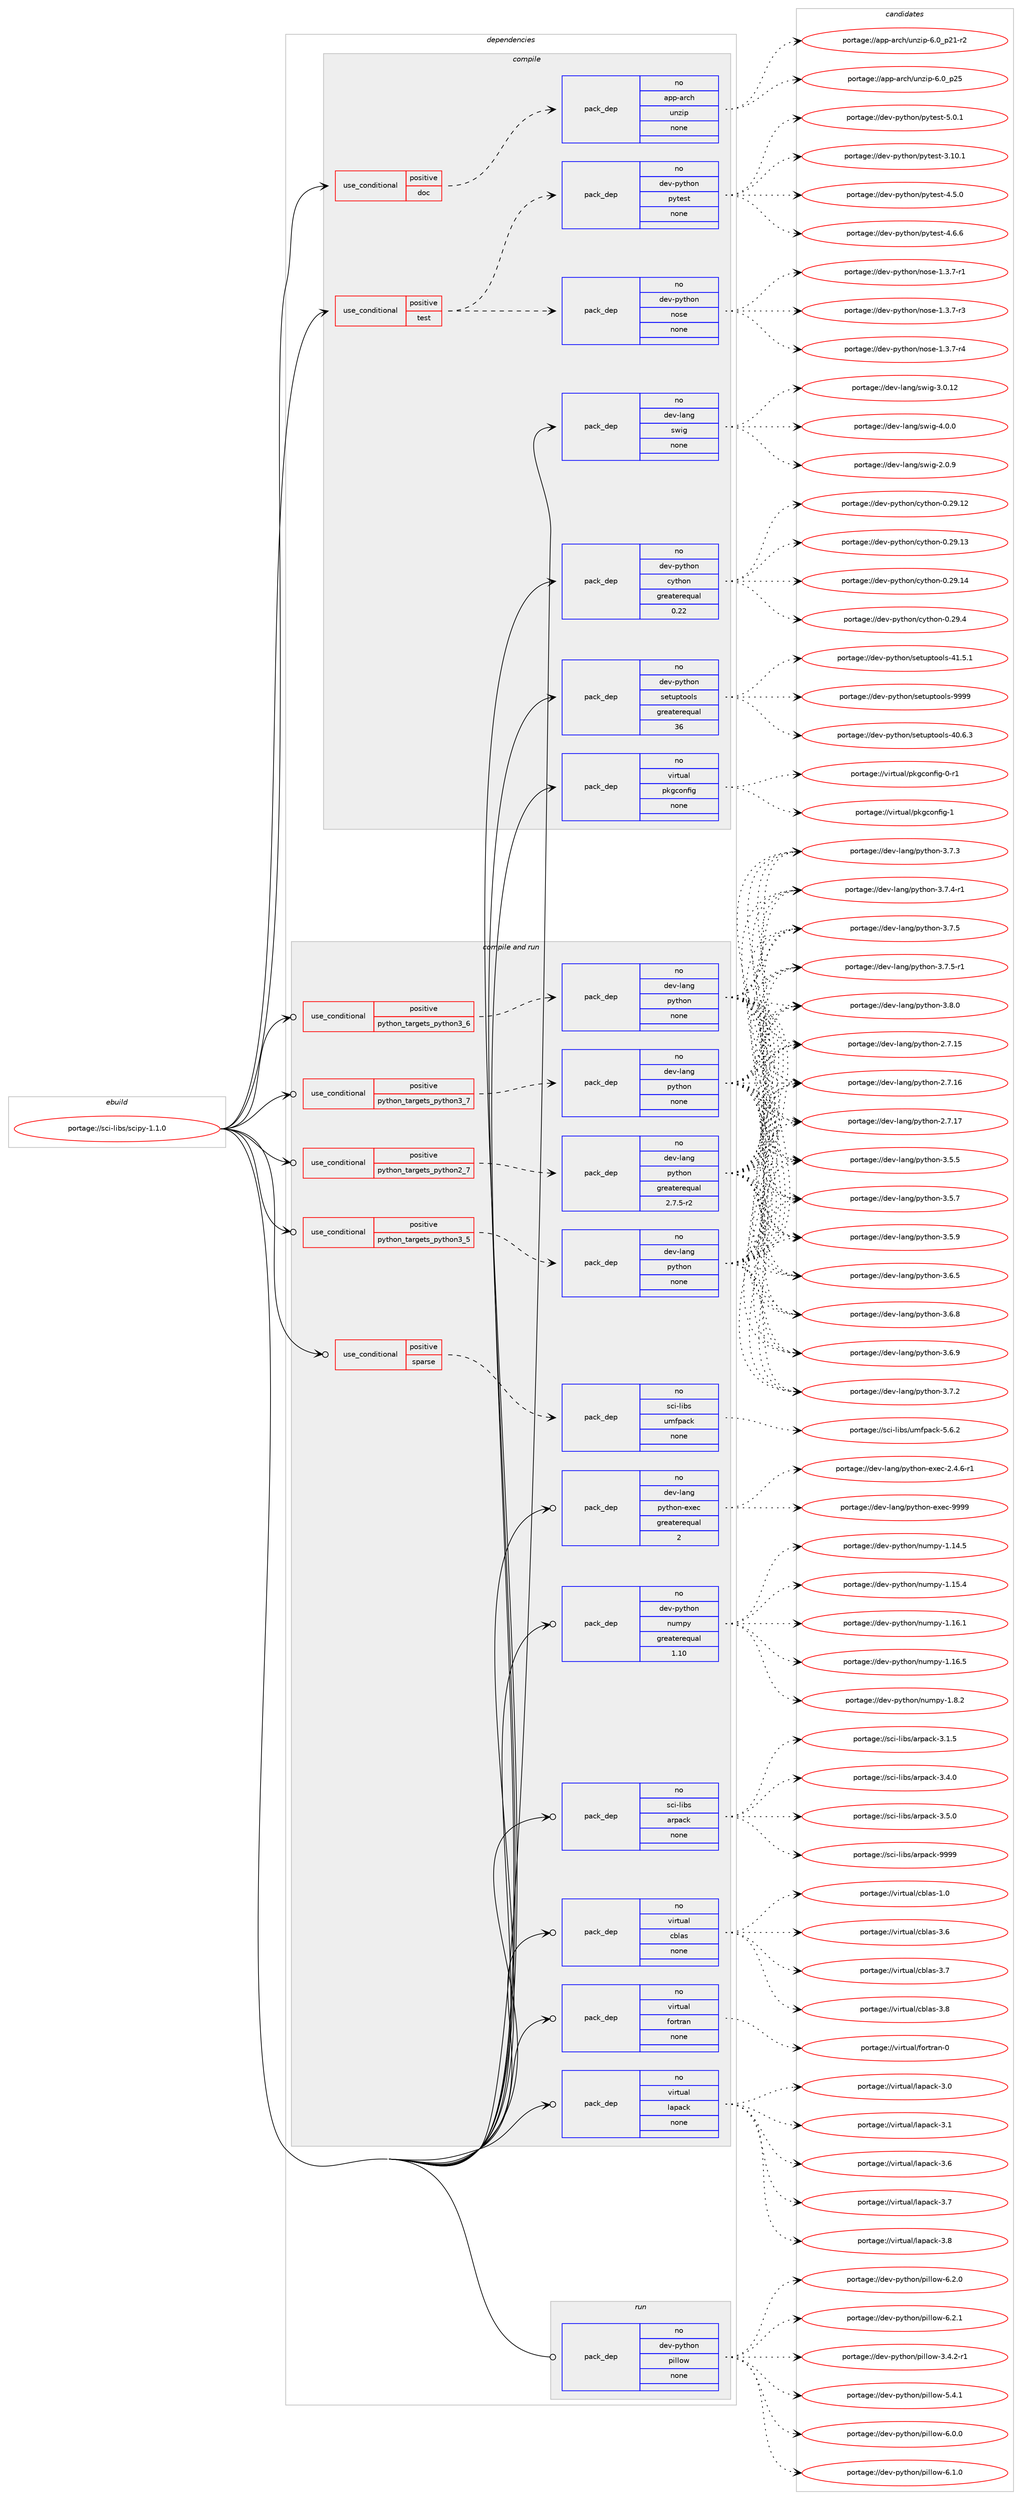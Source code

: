 digraph prolog {

# *************
# Graph options
# *************

newrank=true;
concentrate=true;
compound=true;
graph [rankdir=LR,fontname=Helvetica,fontsize=10,ranksep=1.5];#, ranksep=2.5, nodesep=0.2];
edge  [arrowhead=vee];
node  [fontname=Helvetica,fontsize=10];

# **********
# The ebuild
# **********

subgraph cluster_leftcol {
color=gray;
rank=same;
label=<<i>ebuild</i>>;
id [label="portage://sci-libs/scipy-1.1.0", color=red, width=4, href="../sci-libs/scipy-1.1.0.svg"];
}

# ****************
# The dependencies
# ****************

subgraph cluster_midcol {
color=gray;
label=<<i>dependencies</i>>;
subgraph cluster_compile {
fillcolor="#eeeeee";
style=filled;
label=<<i>compile</i>>;
subgraph cond97232 {
dependency392726 [label=<<TABLE BORDER="0" CELLBORDER="1" CELLSPACING="0" CELLPADDING="4"><TR><TD ROWSPAN="3" CELLPADDING="10">use_conditional</TD></TR><TR><TD>positive</TD></TR><TR><TD>doc</TD></TR></TABLE>>, shape=none, color=red];
subgraph pack288823 {
dependency392727 [label=<<TABLE BORDER="0" CELLBORDER="1" CELLSPACING="0" CELLPADDING="4" WIDTH="220"><TR><TD ROWSPAN="6" CELLPADDING="30">pack_dep</TD></TR><TR><TD WIDTH="110">no</TD></TR><TR><TD>app-arch</TD></TR><TR><TD>unzip</TD></TR><TR><TD>none</TD></TR><TR><TD></TD></TR></TABLE>>, shape=none, color=blue];
}
dependency392726:e -> dependency392727:w [weight=20,style="dashed",arrowhead="vee"];
}
id:e -> dependency392726:w [weight=20,style="solid",arrowhead="vee"];
subgraph cond97233 {
dependency392728 [label=<<TABLE BORDER="0" CELLBORDER="1" CELLSPACING="0" CELLPADDING="4"><TR><TD ROWSPAN="3" CELLPADDING="10">use_conditional</TD></TR><TR><TD>positive</TD></TR><TR><TD>test</TD></TR></TABLE>>, shape=none, color=red];
subgraph pack288824 {
dependency392729 [label=<<TABLE BORDER="0" CELLBORDER="1" CELLSPACING="0" CELLPADDING="4" WIDTH="220"><TR><TD ROWSPAN="6" CELLPADDING="30">pack_dep</TD></TR><TR><TD WIDTH="110">no</TD></TR><TR><TD>dev-python</TD></TR><TR><TD>nose</TD></TR><TR><TD>none</TD></TR><TR><TD></TD></TR></TABLE>>, shape=none, color=blue];
}
dependency392728:e -> dependency392729:w [weight=20,style="dashed",arrowhead="vee"];
subgraph pack288825 {
dependency392730 [label=<<TABLE BORDER="0" CELLBORDER="1" CELLSPACING="0" CELLPADDING="4" WIDTH="220"><TR><TD ROWSPAN="6" CELLPADDING="30">pack_dep</TD></TR><TR><TD WIDTH="110">no</TD></TR><TR><TD>dev-python</TD></TR><TR><TD>pytest</TD></TR><TR><TD>none</TD></TR><TR><TD></TD></TR></TABLE>>, shape=none, color=blue];
}
dependency392728:e -> dependency392730:w [weight=20,style="dashed",arrowhead="vee"];
}
id:e -> dependency392728:w [weight=20,style="solid",arrowhead="vee"];
subgraph pack288826 {
dependency392731 [label=<<TABLE BORDER="0" CELLBORDER="1" CELLSPACING="0" CELLPADDING="4" WIDTH="220"><TR><TD ROWSPAN="6" CELLPADDING="30">pack_dep</TD></TR><TR><TD WIDTH="110">no</TD></TR><TR><TD>dev-lang</TD></TR><TR><TD>swig</TD></TR><TR><TD>none</TD></TR><TR><TD></TD></TR></TABLE>>, shape=none, color=blue];
}
id:e -> dependency392731:w [weight=20,style="solid",arrowhead="vee"];
subgraph pack288827 {
dependency392732 [label=<<TABLE BORDER="0" CELLBORDER="1" CELLSPACING="0" CELLPADDING="4" WIDTH="220"><TR><TD ROWSPAN="6" CELLPADDING="30">pack_dep</TD></TR><TR><TD WIDTH="110">no</TD></TR><TR><TD>dev-python</TD></TR><TR><TD>cython</TD></TR><TR><TD>greaterequal</TD></TR><TR><TD>0.22</TD></TR></TABLE>>, shape=none, color=blue];
}
id:e -> dependency392732:w [weight=20,style="solid",arrowhead="vee"];
subgraph pack288828 {
dependency392733 [label=<<TABLE BORDER="0" CELLBORDER="1" CELLSPACING="0" CELLPADDING="4" WIDTH="220"><TR><TD ROWSPAN="6" CELLPADDING="30">pack_dep</TD></TR><TR><TD WIDTH="110">no</TD></TR><TR><TD>dev-python</TD></TR><TR><TD>setuptools</TD></TR><TR><TD>greaterequal</TD></TR><TR><TD>36</TD></TR></TABLE>>, shape=none, color=blue];
}
id:e -> dependency392733:w [weight=20,style="solid",arrowhead="vee"];
subgraph pack288829 {
dependency392734 [label=<<TABLE BORDER="0" CELLBORDER="1" CELLSPACING="0" CELLPADDING="4" WIDTH="220"><TR><TD ROWSPAN="6" CELLPADDING="30">pack_dep</TD></TR><TR><TD WIDTH="110">no</TD></TR><TR><TD>virtual</TD></TR><TR><TD>pkgconfig</TD></TR><TR><TD>none</TD></TR><TR><TD></TD></TR></TABLE>>, shape=none, color=blue];
}
id:e -> dependency392734:w [weight=20,style="solid",arrowhead="vee"];
}
subgraph cluster_compileandrun {
fillcolor="#eeeeee";
style=filled;
label=<<i>compile and run</i>>;
subgraph cond97234 {
dependency392735 [label=<<TABLE BORDER="0" CELLBORDER="1" CELLSPACING="0" CELLPADDING="4"><TR><TD ROWSPAN="3" CELLPADDING="10">use_conditional</TD></TR><TR><TD>positive</TD></TR><TR><TD>python_targets_python2_7</TD></TR></TABLE>>, shape=none, color=red];
subgraph pack288830 {
dependency392736 [label=<<TABLE BORDER="0" CELLBORDER="1" CELLSPACING="0" CELLPADDING="4" WIDTH="220"><TR><TD ROWSPAN="6" CELLPADDING="30">pack_dep</TD></TR><TR><TD WIDTH="110">no</TD></TR><TR><TD>dev-lang</TD></TR><TR><TD>python</TD></TR><TR><TD>greaterequal</TD></TR><TR><TD>2.7.5-r2</TD></TR></TABLE>>, shape=none, color=blue];
}
dependency392735:e -> dependency392736:w [weight=20,style="dashed",arrowhead="vee"];
}
id:e -> dependency392735:w [weight=20,style="solid",arrowhead="odotvee"];
subgraph cond97235 {
dependency392737 [label=<<TABLE BORDER="0" CELLBORDER="1" CELLSPACING="0" CELLPADDING="4"><TR><TD ROWSPAN="3" CELLPADDING="10">use_conditional</TD></TR><TR><TD>positive</TD></TR><TR><TD>python_targets_python3_5</TD></TR></TABLE>>, shape=none, color=red];
subgraph pack288831 {
dependency392738 [label=<<TABLE BORDER="0" CELLBORDER="1" CELLSPACING="0" CELLPADDING="4" WIDTH="220"><TR><TD ROWSPAN="6" CELLPADDING="30">pack_dep</TD></TR><TR><TD WIDTH="110">no</TD></TR><TR><TD>dev-lang</TD></TR><TR><TD>python</TD></TR><TR><TD>none</TD></TR><TR><TD></TD></TR></TABLE>>, shape=none, color=blue];
}
dependency392737:e -> dependency392738:w [weight=20,style="dashed",arrowhead="vee"];
}
id:e -> dependency392737:w [weight=20,style="solid",arrowhead="odotvee"];
subgraph cond97236 {
dependency392739 [label=<<TABLE BORDER="0" CELLBORDER="1" CELLSPACING="0" CELLPADDING="4"><TR><TD ROWSPAN="3" CELLPADDING="10">use_conditional</TD></TR><TR><TD>positive</TD></TR><TR><TD>python_targets_python3_6</TD></TR></TABLE>>, shape=none, color=red];
subgraph pack288832 {
dependency392740 [label=<<TABLE BORDER="0" CELLBORDER="1" CELLSPACING="0" CELLPADDING="4" WIDTH="220"><TR><TD ROWSPAN="6" CELLPADDING="30">pack_dep</TD></TR><TR><TD WIDTH="110">no</TD></TR><TR><TD>dev-lang</TD></TR><TR><TD>python</TD></TR><TR><TD>none</TD></TR><TR><TD></TD></TR></TABLE>>, shape=none, color=blue];
}
dependency392739:e -> dependency392740:w [weight=20,style="dashed",arrowhead="vee"];
}
id:e -> dependency392739:w [weight=20,style="solid",arrowhead="odotvee"];
subgraph cond97237 {
dependency392741 [label=<<TABLE BORDER="0" CELLBORDER="1" CELLSPACING="0" CELLPADDING="4"><TR><TD ROWSPAN="3" CELLPADDING="10">use_conditional</TD></TR><TR><TD>positive</TD></TR><TR><TD>python_targets_python3_7</TD></TR></TABLE>>, shape=none, color=red];
subgraph pack288833 {
dependency392742 [label=<<TABLE BORDER="0" CELLBORDER="1" CELLSPACING="0" CELLPADDING="4" WIDTH="220"><TR><TD ROWSPAN="6" CELLPADDING="30">pack_dep</TD></TR><TR><TD WIDTH="110">no</TD></TR><TR><TD>dev-lang</TD></TR><TR><TD>python</TD></TR><TR><TD>none</TD></TR><TR><TD></TD></TR></TABLE>>, shape=none, color=blue];
}
dependency392741:e -> dependency392742:w [weight=20,style="dashed",arrowhead="vee"];
}
id:e -> dependency392741:w [weight=20,style="solid",arrowhead="odotvee"];
subgraph cond97238 {
dependency392743 [label=<<TABLE BORDER="0" CELLBORDER="1" CELLSPACING="0" CELLPADDING="4"><TR><TD ROWSPAN="3" CELLPADDING="10">use_conditional</TD></TR><TR><TD>positive</TD></TR><TR><TD>sparse</TD></TR></TABLE>>, shape=none, color=red];
subgraph pack288834 {
dependency392744 [label=<<TABLE BORDER="0" CELLBORDER="1" CELLSPACING="0" CELLPADDING="4" WIDTH="220"><TR><TD ROWSPAN="6" CELLPADDING="30">pack_dep</TD></TR><TR><TD WIDTH="110">no</TD></TR><TR><TD>sci-libs</TD></TR><TR><TD>umfpack</TD></TR><TR><TD>none</TD></TR><TR><TD></TD></TR></TABLE>>, shape=none, color=blue];
}
dependency392743:e -> dependency392744:w [weight=20,style="dashed",arrowhead="vee"];
}
id:e -> dependency392743:w [weight=20,style="solid",arrowhead="odotvee"];
subgraph pack288835 {
dependency392745 [label=<<TABLE BORDER="0" CELLBORDER="1" CELLSPACING="0" CELLPADDING="4" WIDTH="220"><TR><TD ROWSPAN="6" CELLPADDING="30">pack_dep</TD></TR><TR><TD WIDTH="110">no</TD></TR><TR><TD>dev-lang</TD></TR><TR><TD>python-exec</TD></TR><TR><TD>greaterequal</TD></TR><TR><TD>2</TD></TR></TABLE>>, shape=none, color=blue];
}
id:e -> dependency392745:w [weight=20,style="solid",arrowhead="odotvee"];
subgraph pack288836 {
dependency392746 [label=<<TABLE BORDER="0" CELLBORDER="1" CELLSPACING="0" CELLPADDING="4" WIDTH="220"><TR><TD ROWSPAN="6" CELLPADDING="30">pack_dep</TD></TR><TR><TD WIDTH="110">no</TD></TR><TR><TD>dev-python</TD></TR><TR><TD>numpy</TD></TR><TR><TD>greaterequal</TD></TR><TR><TD>1.10</TD></TR></TABLE>>, shape=none, color=blue];
}
id:e -> dependency392746:w [weight=20,style="solid",arrowhead="odotvee"];
subgraph pack288837 {
dependency392747 [label=<<TABLE BORDER="0" CELLBORDER="1" CELLSPACING="0" CELLPADDING="4" WIDTH="220"><TR><TD ROWSPAN="6" CELLPADDING="30">pack_dep</TD></TR><TR><TD WIDTH="110">no</TD></TR><TR><TD>sci-libs</TD></TR><TR><TD>arpack</TD></TR><TR><TD>none</TD></TR><TR><TD></TD></TR></TABLE>>, shape=none, color=blue];
}
id:e -> dependency392747:w [weight=20,style="solid",arrowhead="odotvee"];
subgraph pack288838 {
dependency392748 [label=<<TABLE BORDER="0" CELLBORDER="1" CELLSPACING="0" CELLPADDING="4" WIDTH="220"><TR><TD ROWSPAN="6" CELLPADDING="30">pack_dep</TD></TR><TR><TD WIDTH="110">no</TD></TR><TR><TD>virtual</TD></TR><TR><TD>cblas</TD></TR><TR><TD>none</TD></TR><TR><TD></TD></TR></TABLE>>, shape=none, color=blue];
}
id:e -> dependency392748:w [weight=20,style="solid",arrowhead="odotvee"];
subgraph pack288839 {
dependency392749 [label=<<TABLE BORDER="0" CELLBORDER="1" CELLSPACING="0" CELLPADDING="4" WIDTH="220"><TR><TD ROWSPAN="6" CELLPADDING="30">pack_dep</TD></TR><TR><TD WIDTH="110">no</TD></TR><TR><TD>virtual</TD></TR><TR><TD>fortran</TD></TR><TR><TD>none</TD></TR><TR><TD></TD></TR></TABLE>>, shape=none, color=blue];
}
id:e -> dependency392749:w [weight=20,style="solid",arrowhead="odotvee"];
subgraph pack288840 {
dependency392750 [label=<<TABLE BORDER="0" CELLBORDER="1" CELLSPACING="0" CELLPADDING="4" WIDTH="220"><TR><TD ROWSPAN="6" CELLPADDING="30">pack_dep</TD></TR><TR><TD WIDTH="110">no</TD></TR><TR><TD>virtual</TD></TR><TR><TD>lapack</TD></TR><TR><TD>none</TD></TR><TR><TD></TD></TR></TABLE>>, shape=none, color=blue];
}
id:e -> dependency392750:w [weight=20,style="solid",arrowhead="odotvee"];
}
subgraph cluster_run {
fillcolor="#eeeeee";
style=filled;
label=<<i>run</i>>;
subgraph pack288841 {
dependency392751 [label=<<TABLE BORDER="0" CELLBORDER="1" CELLSPACING="0" CELLPADDING="4" WIDTH="220"><TR><TD ROWSPAN="6" CELLPADDING="30">pack_dep</TD></TR><TR><TD WIDTH="110">no</TD></TR><TR><TD>dev-python</TD></TR><TR><TD>pillow</TD></TR><TR><TD>none</TD></TR><TR><TD></TD></TR></TABLE>>, shape=none, color=blue];
}
id:e -> dependency392751:w [weight=20,style="solid",arrowhead="odot"];
}
}

# **************
# The candidates
# **************

subgraph cluster_choices {
rank=same;
color=gray;
label=<<i>candidates</i>>;

subgraph choice288823 {
color=black;
nodesep=1;
choiceportage9711211245971149910447117110122105112455446489511250494511450 [label="portage://app-arch/unzip-6.0_p21-r2", color=red, width=4,href="../app-arch/unzip-6.0_p21-r2.svg"];
choiceportage971121124597114991044711711012210511245544648951125053 [label="portage://app-arch/unzip-6.0_p25", color=red, width=4,href="../app-arch/unzip-6.0_p25.svg"];
dependency392727:e -> choiceportage9711211245971149910447117110122105112455446489511250494511450:w [style=dotted,weight="100"];
dependency392727:e -> choiceportage971121124597114991044711711012210511245544648951125053:w [style=dotted,weight="100"];
}
subgraph choice288824 {
color=black;
nodesep=1;
choiceportage10010111845112121116104111110471101111151014549465146554511449 [label="portage://dev-python/nose-1.3.7-r1", color=red, width=4,href="../dev-python/nose-1.3.7-r1.svg"];
choiceportage10010111845112121116104111110471101111151014549465146554511451 [label="portage://dev-python/nose-1.3.7-r3", color=red, width=4,href="../dev-python/nose-1.3.7-r3.svg"];
choiceportage10010111845112121116104111110471101111151014549465146554511452 [label="portage://dev-python/nose-1.3.7-r4", color=red, width=4,href="../dev-python/nose-1.3.7-r4.svg"];
dependency392729:e -> choiceportage10010111845112121116104111110471101111151014549465146554511449:w [style=dotted,weight="100"];
dependency392729:e -> choiceportage10010111845112121116104111110471101111151014549465146554511451:w [style=dotted,weight="100"];
dependency392729:e -> choiceportage10010111845112121116104111110471101111151014549465146554511452:w [style=dotted,weight="100"];
}
subgraph choice288825 {
color=black;
nodesep=1;
choiceportage100101118451121211161041111104711212111610111511645514649484649 [label="portage://dev-python/pytest-3.10.1", color=red, width=4,href="../dev-python/pytest-3.10.1.svg"];
choiceportage1001011184511212111610411111047112121116101115116455246534648 [label="portage://dev-python/pytest-4.5.0", color=red, width=4,href="../dev-python/pytest-4.5.0.svg"];
choiceportage1001011184511212111610411111047112121116101115116455246544654 [label="portage://dev-python/pytest-4.6.6", color=red, width=4,href="../dev-python/pytest-4.6.6.svg"];
choiceportage1001011184511212111610411111047112121116101115116455346484649 [label="portage://dev-python/pytest-5.0.1", color=red, width=4,href="../dev-python/pytest-5.0.1.svg"];
dependency392730:e -> choiceportage100101118451121211161041111104711212111610111511645514649484649:w [style=dotted,weight="100"];
dependency392730:e -> choiceportage1001011184511212111610411111047112121116101115116455246534648:w [style=dotted,weight="100"];
dependency392730:e -> choiceportage1001011184511212111610411111047112121116101115116455246544654:w [style=dotted,weight="100"];
dependency392730:e -> choiceportage1001011184511212111610411111047112121116101115116455346484649:w [style=dotted,weight="100"];
}
subgraph choice288826 {
color=black;
nodesep=1;
choiceportage100101118451089711010347115119105103455046484657 [label="portage://dev-lang/swig-2.0.9", color=red, width=4,href="../dev-lang/swig-2.0.9.svg"];
choiceportage10010111845108971101034711511910510345514648464950 [label="portage://dev-lang/swig-3.0.12", color=red, width=4,href="../dev-lang/swig-3.0.12.svg"];
choiceportage100101118451089711010347115119105103455246484648 [label="portage://dev-lang/swig-4.0.0", color=red, width=4,href="../dev-lang/swig-4.0.0.svg"];
dependency392731:e -> choiceportage100101118451089711010347115119105103455046484657:w [style=dotted,weight="100"];
dependency392731:e -> choiceportage10010111845108971101034711511910510345514648464950:w [style=dotted,weight="100"];
dependency392731:e -> choiceportage100101118451089711010347115119105103455246484648:w [style=dotted,weight="100"];
}
subgraph choice288827 {
color=black;
nodesep=1;
choiceportage1001011184511212111610411111047991211161041111104548465057464950 [label="portage://dev-python/cython-0.29.12", color=red, width=4,href="../dev-python/cython-0.29.12.svg"];
choiceportage1001011184511212111610411111047991211161041111104548465057464951 [label="portage://dev-python/cython-0.29.13", color=red, width=4,href="../dev-python/cython-0.29.13.svg"];
choiceportage1001011184511212111610411111047991211161041111104548465057464952 [label="portage://dev-python/cython-0.29.14", color=red, width=4,href="../dev-python/cython-0.29.14.svg"];
choiceportage10010111845112121116104111110479912111610411111045484650574652 [label="portage://dev-python/cython-0.29.4", color=red, width=4,href="../dev-python/cython-0.29.4.svg"];
dependency392732:e -> choiceportage1001011184511212111610411111047991211161041111104548465057464950:w [style=dotted,weight="100"];
dependency392732:e -> choiceportage1001011184511212111610411111047991211161041111104548465057464951:w [style=dotted,weight="100"];
dependency392732:e -> choiceportage1001011184511212111610411111047991211161041111104548465057464952:w [style=dotted,weight="100"];
dependency392732:e -> choiceportage10010111845112121116104111110479912111610411111045484650574652:w [style=dotted,weight="100"];
}
subgraph choice288828 {
color=black;
nodesep=1;
choiceportage100101118451121211161041111104711510111611711211611111110811545524846544651 [label="portage://dev-python/setuptools-40.6.3", color=red, width=4,href="../dev-python/setuptools-40.6.3.svg"];
choiceportage100101118451121211161041111104711510111611711211611111110811545524946534649 [label="portage://dev-python/setuptools-41.5.1", color=red, width=4,href="../dev-python/setuptools-41.5.1.svg"];
choiceportage10010111845112121116104111110471151011161171121161111111081154557575757 [label="portage://dev-python/setuptools-9999", color=red, width=4,href="../dev-python/setuptools-9999.svg"];
dependency392733:e -> choiceportage100101118451121211161041111104711510111611711211611111110811545524846544651:w [style=dotted,weight="100"];
dependency392733:e -> choiceportage100101118451121211161041111104711510111611711211611111110811545524946534649:w [style=dotted,weight="100"];
dependency392733:e -> choiceportage10010111845112121116104111110471151011161171121161111111081154557575757:w [style=dotted,weight="100"];
}
subgraph choice288829 {
color=black;
nodesep=1;
choiceportage11810511411611797108471121071039911111010210510345484511449 [label="portage://virtual/pkgconfig-0-r1", color=red, width=4,href="../virtual/pkgconfig-0-r1.svg"];
choiceportage1181051141161179710847112107103991111101021051034549 [label="portage://virtual/pkgconfig-1", color=red, width=4,href="../virtual/pkgconfig-1.svg"];
dependency392734:e -> choiceportage11810511411611797108471121071039911111010210510345484511449:w [style=dotted,weight="100"];
dependency392734:e -> choiceportage1181051141161179710847112107103991111101021051034549:w [style=dotted,weight="100"];
}
subgraph choice288830 {
color=black;
nodesep=1;
choiceportage10010111845108971101034711212111610411111045504655464953 [label="portage://dev-lang/python-2.7.15", color=red, width=4,href="../dev-lang/python-2.7.15.svg"];
choiceportage10010111845108971101034711212111610411111045504655464954 [label="portage://dev-lang/python-2.7.16", color=red, width=4,href="../dev-lang/python-2.7.16.svg"];
choiceportage10010111845108971101034711212111610411111045504655464955 [label="portage://dev-lang/python-2.7.17", color=red, width=4,href="../dev-lang/python-2.7.17.svg"];
choiceportage100101118451089711010347112121116104111110455146534653 [label="portage://dev-lang/python-3.5.5", color=red, width=4,href="../dev-lang/python-3.5.5.svg"];
choiceportage100101118451089711010347112121116104111110455146534655 [label="portage://dev-lang/python-3.5.7", color=red, width=4,href="../dev-lang/python-3.5.7.svg"];
choiceportage100101118451089711010347112121116104111110455146534657 [label="portage://dev-lang/python-3.5.9", color=red, width=4,href="../dev-lang/python-3.5.9.svg"];
choiceportage100101118451089711010347112121116104111110455146544653 [label="portage://dev-lang/python-3.6.5", color=red, width=4,href="../dev-lang/python-3.6.5.svg"];
choiceportage100101118451089711010347112121116104111110455146544656 [label="portage://dev-lang/python-3.6.8", color=red, width=4,href="../dev-lang/python-3.6.8.svg"];
choiceportage100101118451089711010347112121116104111110455146544657 [label="portage://dev-lang/python-3.6.9", color=red, width=4,href="../dev-lang/python-3.6.9.svg"];
choiceportage100101118451089711010347112121116104111110455146554650 [label="portage://dev-lang/python-3.7.2", color=red, width=4,href="../dev-lang/python-3.7.2.svg"];
choiceportage100101118451089711010347112121116104111110455146554651 [label="portage://dev-lang/python-3.7.3", color=red, width=4,href="../dev-lang/python-3.7.3.svg"];
choiceportage1001011184510897110103471121211161041111104551465546524511449 [label="portage://dev-lang/python-3.7.4-r1", color=red, width=4,href="../dev-lang/python-3.7.4-r1.svg"];
choiceportage100101118451089711010347112121116104111110455146554653 [label="portage://dev-lang/python-3.7.5", color=red, width=4,href="../dev-lang/python-3.7.5.svg"];
choiceportage1001011184510897110103471121211161041111104551465546534511449 [label="portage://dev-lang/python-3.7.5-r1", color=red, width=4,href="../dev-lang/python-3.7.5-r1.svg"];
choiceportage100101118451089711010347112121116104111110455146564648 [label="portage://dev-lang/python-3.8.0", color=red, width=4,href="../dev-lang/python-3.8.0.svg"];
dependency392736:e -> choiceportage10010111845108971101034711212111610411111045504655464953:w [style=dotted,weight="100"];
dependency392736:e -> choiceportage10010111845108971101034711212111610411111045504655464954:w [style=dotted,weight="100"];
dependency392736:e -> choiceportage10010111845108971101034711212111610411111045504655464955:w [style=dotted,weight="100"];
dependency392736:e -> choiceportage100101118451089711010347112121116104111110455146534653:w [style=dotted,weight="100"];
dependency392736:e -> choiceportage100101118451089711010347112121116104111110455146534655:w [style=dotted,weight="100"];
dependency392736:e -> choiceportage100101118451089711010347112121116104111110455146534657:w [style=dotted,weight="100"];
dependency392736:e -> choiceportage100101118451089711010347112121116104111110455146544653:w [style=dotted,weight="100"];
dependency392736:e -> choiceportage100101118451089711010347112121116104111110455146544656:w [style=dotted,weight="100"];
dependency392736:e -> choiceportage100101118451089711010347112121116104111110455146544657:w [style=dotted,weight="100"];
dependency392736:e -> choiceportage100101118451089711010347112121116104111110455146554650:w [style=dotted,weight="100"];
dependency392736:e -> choiceportage100101118451089711010347112121116104111110455146554651:w [style=dotted,weight="100"];
dependency392736:e -> choiceportage1001011184510897110103471121211161041111104551465546524511449:w [style=dotted,weight="100"];
dependency392736:e -> choiceportage100101118451089711010347112121116104111110455146554653:w [style=dotted,weight="100"];
dependency392736:e -> choiceportage1001011184510897110103471121211161041111104551465546534511449:w [style=dotted,weight="100"];
dependency392736:e -> choiceportage100101118451089711010347112121116104111110455146564648:w [style=dotted,weight="100"];
}
subgraph choice288831 {
color=black;
nodesep=1;
choiceportage10010111845108971101034711212111610411111045504655464953 [label="portage://dev-lang/python-2.7.15", color=red, width=4,href="../dev-lang/python-2.7.15.svg"];
choiceportage10010111845108971101034711212111610411111045504655464954 [label="portage://dev-lang/python-2.7.16", color=red, width=4,href="../dev-lang/python-2.7.16.svg"];
choiceportage10010111845108971101034711212111610411111045504655464955 [label="portage://dev-lang/python-2.7.17", color=red, width=4,href="../dev-lang/python-2.7.17.svg"];
choiceportage100101118451089711010347112121116104111110455146534653 [label="portage://dev-lang/python-3.5.5", color=red, width=4,href="../dev-lang/python-3.5.5.svg"];
choiceportage100101118451089711010347112121116104111110455146534655 [label="portage://dev-lang/python-3.5.7", color=red, width=4,href="../dev-lang/python-3.5.7.svg"];
choiceportage100101118451089711010347112121116104111110455146534657 [label="portage://dev-lang/python-3.5.9", color=red, width=4,href="../dev-lang/python-3.5.9.svg"];
choiceportage100101118451089711010347112121116104111110455146544653 [label="portage://dev-lang/python-3.6.5", color=red, width=4,href="../dev-lang/python-3.6.5.svg"];
choiceportage100101118451089711010347112121116104111110455146544656 [label="portage://dev-lang/python-3.6.8", color=red, width=4,href="../dev-lang/python-3.6.8.svg"];
choiceportage100101118451089711010347112121116104111110455146544657 [label="portage://dev-lang/python-3.6.9", color=red, width=4,href="../dev-lang/python-3.6.9.svg"];
choiceportage100101118451089711010347112121116104111110455146554650 [label="portage://dev-lang/python-3.7.2", color=red, width=4,href="../dev-lang/python-3.7.2.svg"];
choiceportage100101118451089711010347112121116104111110455146554651 [label="portage://dev-lang/python-3.7.3", color=red, width=4,href="../dev-lang/python-3.7.3.svg"];
choiceportage1001011184510897110103471121211161041111104551465546524511449 [label="portage://dev-lang/python-3.7.4-r1", color=red, width=4,href="../dev-lang/python-3.7.4-r1.svg"];
choiceportage100101118451089711010347112121116104111110455146554653 [label="portage://dev-lang/python-3.7.5", color=red, width=4,href="../dev-lang/python-3.7.5.svg"];
choiceportage1001011184510897110103471121211161041111104551465546534511449 [label="portage://dev-lang/python-3.7.5-r1", color=red, width=4,href="../dev-lang/python-3.7.5-r1.svg"];
choiceportage100101118451089711010347112121116104111110455146564648 [label="portage://dev-lang/python-3.8.0", color=red, width=4,href="../dev-lang/python-3.8.0.svg"];
dependency392738:e -> choiceportage10010111845108971101034711212111610411111045504655464953:w [style=dotted,weight="100"];
dependency392738:e -> choiceportage10010111845108971101034711212111610411111045504655464954:w [style=dotted,weight="100"];
dependency392738:e -> choiceportage10010111845108971101034711212111610411111045504655464955:w [style=dotted,weight="100"];
dependency392738:e -> choiceportage100101118451089711010347112121116104111110455146534653:w [style=dotted,weight="100"];
dependency392738:e -> choiceportage100101118451089711010347112121116104111110455146534655:w [style=dotted,weight="100"];
dependency392738:e -> choiceportage100101118451089711010347112121116104111110455146534657:w [style=dotted,weight="100"];
dependency392738:e -> choiceportage100101118451089711010347112121116104111110455146544653:w [style=dotted,weight="100"];
dependency392738:e -> choiceportage100101118451089711010347112121116104111110455146544656:w [style=dotted,weight="100"];
dependency392738:e -> choiceportage100101118451089711010347112121116104111110455146544657:w [style=dotted,weight="100"];
dependency392738:e -> choiceportage100101118451089711010347112121116104111110455146554650:w [style=dotted,weight="100"];
dependency392738:e -> choiceportage100101118451089711010347112121116104111110455146554651:w [style=dotted,weight="100"];
dependency392738:e -> choiceportage1001011184510897110103471121211161041111104551465546524511449:w [style=dotted,weight="100"];
dependency392738:e -> choiceportage100101118451089711010347112121116104111110455146554653:w [style=dotted,weight="100"];
dependency392738:e -> choiceportage1001011184510897110103471121211161041111104551465546534511449:w [style=dotted,weight="100"];
dependency392738:e -> choiceportage100101118451089711010347112121116104111110455146564648:w [style=dotted,weight="100"];
}
subgraph choice288832 {
color=black;
nodesep=1;
choiceportage10010111845108971101034711212111610411111045504655464953 [label="portage://dev-lang/python-2.7.15", color=red, width=4,href="../dev-lang/python-2.7.15.svg"];
choiceportage10010111845108971101034711212111610411111045504655464954 [label="portage://dev-lang/python-2.7.16", color=red, width=4,href="../dev-lang/python-2.7.16.svg"];
choiceportage10010111845108971101034711212111610411111045504655464955 [label="portage://dev-lang/python-2.7.17", color=red, width=4,href="../dev-lang/python-2.7.17.svg"];
choiceportage100101118451089711010347112121116104111110455146534653 [label="portage://dev-lang/python-3.5.5", color=red, width=4,href="../dev-lang/python-3.5.5.svg"];
choiceportage100101118451089711010347112121116104111110455146534655 [label="portage://dev-lang/python-3.5.7", color=red, width=4,href="../dev-lang/python-3.5.7.svg"];
choiceportage100101118451089711010347112121116104111110455146534657 [label="portage://dev-lang/python-3.5.9", color=red, width=4,href="../dev-lang/python-3.5.9.svg"];
choiceportage100101118451089711010347112121116104111110455146544653 [label="portage://dev-lang/python-3.6.5", color=red, width=4,href="../dev-lang/python-3.6.5.svg"];
choiceportage100101118451089711010347112121116104111110455146544656 [label="portage://dev-lang/python-3.6.8", color=red, width=4,href="../dev-lang/python-3.6.8.svg"];
choiceportage100101118451089711010347112121116104111110455146544657 [label="portage://dev-lang/python-3.6.9", color=red, width=4,href="../dev-lang/python-3.6.9.svg"];
choiceportage100101118451089711010347112121116104111110455146554650 [label="portage://dev-lang/python-3.7.2", color=red, width=4,href="../dev-lang/python-3.7.2.svg"];
choiceportage100101118451089711010347112121116104111110455146554651 [label="portage://dev-lang/python-3.7.3", color=red, width=4,href="../dev-lang/python-3.7.3.svg"];
choiceportage1001011184510897110103471121211161041111104551465546524511449 [label="portage://dev-lang/python-3.7.4-r1", color=red, width=4,href="../dev-lang/python-3.7.4-r1.svg"];
choiceportage100101118451089711010347112121116104111110455146554653 [label="portage://dev-lang/python-3.7.5", color=red, width=4,href="../dev-lang/python-3.7.5.svg"];
choiceportage1001011184510897110103471121211161041111104551465546534511449 [label="portage://dev-lang/python-3.7.5-r1", color=red, width=4,href="../dev-lang/python-3.7.5-r1.svg"];
choiceportage100101118451089711010347112121116104111110455146564648 [label="portage://dev-lang/python-3.8.0", color=red, width=4,href="../dev-lang/python-3.8.0.svg"];
dependency392740:e -> choiceportage10010111845108971101034711212111610411111045504655464953:w [style=dotted,weight="100"];
dependency392740:e -> choiceportage10010111845108971101034711212111610411111045504655464954:w [style=dotted,weight="100"];
dependency392740:e -> choiceportage10010111845108971101034711212111610411111045504655464955:w [style=dotted,weight="100"];
dependency392740:e -> choiceportage100101118451089711010347112121116104111110455146534653:w [style=dotted,weight="100"];
dependency392740:e -> choiceportage100101118451089711010347112121116104111110455146534655:w [style=dotted,weight="100"];
dependency392740:e -> choiceportage100101118451089711010347112121116104111110455146534657:w [style=dotted,weight="100"];
dependency392740:e -> choiceportage100101118451089711010347112121116104111110455146544653:w [style=dotted,weight="100"];
dependency392740:e -> choiceportage100101118451089711010347112121116104111110455146544656:w [style=dotted,weight="100"];
dependency392740:e -> choiceportage100101118451089711010347112121116104111110455146544657:w [style=dotted,weight="100"];
dependency392740:e -> choiceportage100101118451089711010347112121116104111110455146554650:w [style=dotted,weight="100"];
dependency392740:e -> choiceportage100101118451089711010347112121116104111110455146554651:w [style=dotted,weight="100"];
dependency392740:e -> choiceportage1001011184510897110103471121211161041111104551465546524511449:w [style=dotted,weight="100"];
dependency392740:e -> choiceportage100101118451089711010347112121116104111110455146554653:w [style=dotted,weight="100"];
dependency392740:e -> choiceportage1001011184510897110103471121211161041111104551465546534511449:w [style=dotted,weight="100"];
dependency392740:e -> choiceportage100101118451089711010347112121116104111110455146564648:w [style=dotted,weight="100"];
}
subgraph choice288833 {
color=black;
nodesep=1;
choiceportage10010111845108971101034711212111610411111045504655464953 [label="portage://dev-lang/python-2.7.15", color=red, width=4,href="../dev-lang/python-2.7.15.svg"];
choiceportage10010111845108971101034711212111610411111045504655464954 [label="portage://dev-lang/python-2.7.16", color=red, width=4,href="../dev-lang/python-2.7.16.svg"];
choiceportage10010111845108971101034711212111610411111045504655464955 [label="portage://dev-lang/python-2.7.17", color=red, width=4,href="../dev-lang/python-2.7.17.svg"];
choiceportage100101118451089711010347112121116104111110455146534653 [label="portage://dev-lang/python-3.5.5", color=red, width=4,href="../dev-lang/python-3.5.5.svg"];
choiceportage100101118451089711010347112121116104111110455146534655 [label="portage://dev-lang/python-3.5.7", color=red, width=4,href="../dev-lang/python-3.5.7.svg"];
choiceportage100101118451089711010347112121116104111110455146534657 [label="portage://dev-lang/python-3.5.9", color=red, width=4,href="../dev-lang/python-3.5.9.svg"];
choiceportage100101118451089711010347112121116104111110455146544653 [label="portage://dev-lang/python-3.6.5", color=red, width=4,href="../dev-lang/python-3.6.5.svg"];
choiceportage100101118451089711010347112121116104111110455146544656 [label="portage://dev-lang/python-3.6.8", color=red, width=4,href="../dev-lang/python-3.6.8.svg"];
choiceportage100101118451089711010347112121116104111110455146544657 [label="portage://dev-lang/python-3.6.9", color=red, width=4,href="../dev-lang/python-3.6.9.svg"];
choiceportage100101118451089711010347112121116104111110455146554650 [label="portage://dev-lang/python-3.7.2", color=red, width=4,href="../dev-lang/python-3.7.2.svg"];
choiceportage100101118451089711010347112121116104111110455146554651 [label="portage://dev-lang/python-3.7.3", color=red, width=4,href="../dev-lang/python-3.7.3.svg"];
choiceportage1001011184510897110103471121211161041111104551465546524511449 [label="portage://dev-lang/python-3.7.4-r1", color=red, width=4,href="../dev-lang/python-3.7.4-r1.svg"];
choiceportage100101118451089711010347112121116104111110455146554653 [label="portage://dev-lang/python-3.7.5", color=red, width=4,href="../dev-lang/python-3.7.5.svg"];
choiceportage1001011184510897110103471121211161041111104551465546534511449 [label="portage://dev-lang/python-3.7.5-r1", color=red, width=4,href="../dev-lang/python-3.7.5-r1.svg"];
choiceportage100101118451089711010347112121116104111110455146564648 [label="portage://dev-lang/python-3.8.0", color=red, width=4,href="../dev-lang/python-3.8.0.svg"];
dependency392742:e -> choiceportage10010111845108971101034711212111610411111045504655464953:w [style=dotted,weight="100"];
dependency392742:e -> choiceportage10010111845108971101034711212111610411111045504655464954:w [style=dotted,weight="100"];
dependency392742:e -> choiceportage10010111845108971101034711212111610411111045504655464955:w [style=dotted,weight="100"];
dependency392742:e -> choiceportage100101118451089711010347112121116104111110455146534653:w [style=dotted,weight="100"];
dependency392742:e -> choiceportage100101118451089711010347112121116104111110455146534655:w [style=dotted,weight="100"];
dependency392742:e -> choiceportage100101118451089711010347112121116104111110455146534657:w [style=dotted,weight="100"];
dependency392742:e -> choiceportage100101118451089711010347112121116104111110455146544653:w [style=dotted,weight="100"];
dependency392742:e -> choiceportage100101118451089711010347112121116104111110455146544656:w [style=dotted,weight="100"];
dependency392742:e -> choiceportage100101118451089711010347112121116104111110455146544657:w [style=dotted,weight="100"];
dependency392742:e -> choiceportage100101118451089711010347112121116104111110455146554650:w [style=dotted,weight="100"];
dependency392742:e -> choiceportage100101118451089711010347112121116104111110455146554651:w [style=dotted,weight="100"];
dependency392742:e -> choiceportage1001011184510897110103471121211161041111104551465546524511449:w [style=dotted,weight="100"];
dependency392742:e -> choiceportage100101118451089711010347112121116104111110455146554653:w [style=dotted,weight="100"];
dependency392742:e -> choiceportage1001011184510897110103471121211161041111104551465546534511449:w [style=dotted,weight="100"];
dependency392742:e -> choiceportage100101118451089711010347112121116104111110455146564648:w [style=dotted,weight="100"];
}
subgraph choice288834 {
color=black;
nodesep=1;
choiceportage115991054510810598115471171091021129799107455346544650 [label="portage://sci-libs/umfpack-5.6.2", color=red, width=4,href="../sci-libs/umfpack-5.6.2.svg"];
dependency392744:e -> choiceportage115991054510810598115471171091021129799107455346544650:w [style=dotted,weight="100"];
}
subgraph choice288835 {
color=black;
nodesep=1;
choiceportage10010111845108971101034711212111610411111045101120101994550465246544511449 [label="portage://dev-lang/python-exec-2.4.6-r1", color=red, width=4,href="../dev-lang/python-exec-2.4.6-r1.svg"];
choiceportage10010111845108971101034711212111610411111045101120101994557575757 [label="portage://dev-lang/python-exec-9999", color=red, width=4,href="../dev-lang/python-exec-9999.svg"];
dependency392745:e -> choiceportage10010111845108971101034711212111610411111045101120101994550465246544511449:w [style=dotted,weight="100"];
dependency392745:e -> choiceportage10010111845108971101034711212111610411111045101120101994557575757:w [style=dotted,weight="100"];
}
subgraph choice288836 {
color=black;
nodesep=1;
choiceportage100101118451121211161041111104711011710911212145494649524653 [label="portage://dev-python/numpy-1.14.5", color=red, width=4,href="../dev-python/numpy-1.14.5.svg"];
choiceportage100101118451121211161041111104711011710911212145494649534652 [label="portage://dev-python/numpy-1.15.4", color=red, width=4,href="../dev-python/numpy-1.15.4.svg"];
choiceportage100101118451121211161041111104711011710911212145494649544649 [label="portage://dev-python/numpy-1.16.1", color=red, width=4,href="../dev-python/numpy-1.16.1.svg"];
choiceportage100101118451121211161041111104711011710911212145494649544653 [label="portage://dev-python/numpy-1.16.5", color=red, width=4,href="../dev-python/numpy-1.16.5.svg"];
choiceportage1001011184511212111610411111047110117109112121454946564650 [label="portage://dev-python/numpy-1.8.2", color=red, width=4,href="../dev-python/numpy-1.8.2.svg"];
dependency392746:e -> choiceportage100101118451121211161041111104711011710911212145494649524653:w [style=dotted,weight="100"];
dependency392746:e -> choiceportage100101118451121211161041111104711011710911212145494649534652:w [style=dotted,weight="100"];
dependency392746:e -> choiceportage100101118451121211161041111104711011710911212145494649544649:w [style=dotted,weight="100"];
dependency392746:e -> choiceportage100101118451121211161041111104711011710911212145494649544653:w [style=dotted,weight="100"];
dependency392746:e -> choiceportage1001011184511212111610411111047110117109112121454946564650:w [style=dotted,weight="100"];
}
subgraph choice288837 {
color=black;
nodesep=1;
choiceportage11599105451081059811547971141129799107455146494653 [label="portage://sci-libs/arpack-3.1.5", color=red, width=4,href="../sci-libs/arpack-3.1.5.svg"];
choiceportage11599105451081059811547971141129799107455146524648 [label="portage://sci-libs/arpack-3.4.0", color=red, width=4,href="../sci-libs/arpack-3.4.0.svg"];
choiceportage11599105451081059811547971141129799107455146534648 [label="portage://sci-libs/arpack-3.5.0", color=red, width=4,href="../sci-libs/arpack-3.5.0.svg"];
choiceportage115991054510810598115479711411297991074557575757 [label="portage://sci-libs/arpack-9999", color=red, width=4,href="../sci-libs/arpack-9999.svg"];
dependency392747:e -> choiceportage11599105451081059811547971141129799107455146494653:w [style=dotted,weight="100"];
dependency392747:e -> choiceportage11599105451081059811547971141129799107455146524648:w [style=dotted,weight="100"];
dependency392747:e -> choiceportage11599105451081059811547971141129799107455146534648:w [style=dotted,weight="100"];
dependency392747:e -> choiceportage115991054510810598115479711411297991074557575757:w [style=dotted,weight="100"];
}
subgraph choice288838 {
color=black;
nodesep=1;
choiceportage118105114116117971084799981089711545494648 [label="portage://virtual/cblas-1.0", color=red, width=4,href="../virtual/cblas-1.0.svg"];
choiceportage118105114116117971084799981089711545514654 [label="portage://virtual/cblas-3.6", color=red, width=4,href="../virtual/cblas-3.6.svg"];
choiceportage118105114116117971084799981089711545514655 [label="portage://virtual/cblas-3.7", color=red, width=4,href="../virtual/cblas-3.7.svg"];
choiceportage118105114116117971084799981089711545514656 [label="portage://virtual/cblas-3.8", color=red, width=4,href="../virtual/cblas-3.8.svg"];
dependency392748:e -> choiceportage118105114116117971084799981089711545494648:w [style=dotted,weight="100"];
dependency392748:e -> choiceportage118105114116117971084799981089711545514654:w [style=dotted,weight="100"];
dependency392748:e -> choiceportage118105114116117971084799981089711545514655:w [style=dotted,weight="100"];
dependency392748:e -> choiceportage118105114116117971084799981089711545514656:w [style=dotted,weight="100"];
}
subgraph choice288839 {
color=black;
nodesep=1;
choiceportage1181051141161179710847102111114116114971104548 [label="portage://virtual/fortran-0", color=red, width=4,href="../virtual/fortran-0.svg"];
dependency392749:e -> choiceportage1181051141161179710847102111114116114971104548:w [style=dotted,weight="100"];
}
subgraph choice288840 {
color=black;
nodesep=1;
choiceportage118105114116117971084710897112979910745514648 [label="portage://virtual/lapack-3.0", color=red, width=4,href="../virtual/lapack-3.0.svg"];
choiceportage118105114116117971084710897112979910745514649 [label="portage://virtual/lapack-3.1", color=red, width=4,href="../virtual/lapack-3.1.svg"];
choiceportage118105114116117971084710897112979910745514654 [label="portage://virtual/lapack-3.6", color=red, width=4,href="../virtual/lapack-3.6.svg"];
choiceportage118105114116117971084710897112979910745514655 [label="portage://virtual/lapack-3.7", color=red, width=4,href="../virtual/lapack-3.7.svg"];
choiceportage118105114116117971084710897112979910745514656 [label="portage://virtual/lapack-3.8", color=red, width=4,href="../virtual/lapack-3.8.svg"];
dependency392750:e -> choiceportage118105114116117971084710897112979910745514648:w [style=dotted,weight="100"];
dependency392750:e -> choiceportage118105114116117971084710897112979910745514649:w [style=dotted,weight="100"];
dependency392750:e -> choiceportage118105114116117971084710897112979910745514654:w [style=dotted,weight="100"];
dependency392750:e -> choiceportage118105114116117971084710897112979910745514655:w [style=dotted,weight="100"];
dependency392750:e -> choiceportage118105114116117971084710897112979910745514656:w [style=dotted,weight="100"];
}
subgraph choice288841 {
color=black;
nodesep=1;
choiceportage10010111845112121116104111110471121051081081111194551465246504511449 [label="portage://dev-python/pillow-3.4.2-r1", color=red, width=4,href="../dev-python/pillow-3.4.2-r1.svg"];
choiceportage1001011184511212111610411111047112105108108111119455346524649 [label="portage://dev-python/pillow-5.4.1", color=red, width=4,href="../dev-python/pillow-5.4.1.svg"];
choiceportage1001011184511212111610411111047112105108108111119455446484648 [label="portage://dev-python/pillow-6.0.0", color=red, width=4,href="../dev-python/pillow-6.0.0.svg"];
choiceportage1001011184511212111610411111047112105108108111119455446494648 [label="portage://dev-python/pillow-6.1.0", color=red, width=4,href="../dev-python/pillow-6.1.0.svg"];
choiceportage1001011184511212111610411111047112105108108111119455446504648 [label="portage://dev-python/pillow-6.2.0", color=red, width=4,href="../dev-python/pillow-6.2.0.svg"];
choiceportage1001011184511212111610411111047112105108108111119455446504649 [label="portage://dev-python/pillow-6.2.1", color=red, width=4,href="../dev-python/pillow-6.2.1.svg"];
dependency392751:e -> choiceportage10010111845112121116104111110471121051081081111194551465246504511449:w [style=dotted,weight="100"];
dependency392751:e -> choiceportage1001011184511212111610411111047112105108108111119455346524649:w [style=dotted,weight="100"];
dependency392751:e -> choiceportage1001011184511212111610411111047112105108108111119455446484648:w [style=dotted,weight="100"];
dependency392751:e -> choiceportage1001011184511212111610411111047112105108108111119455446494648:w [style=dotted,weight="100"];
dependency392751:e -> choiceportage1001011184511212111610411111047112105108108111119455446504648:w [style=dotted,weight="100"];
dependency392751:e -> choiceportage1001011184511212111610411111047112105108108111119455446504649:w [style=dotted,weight="100"];
}
}

}
